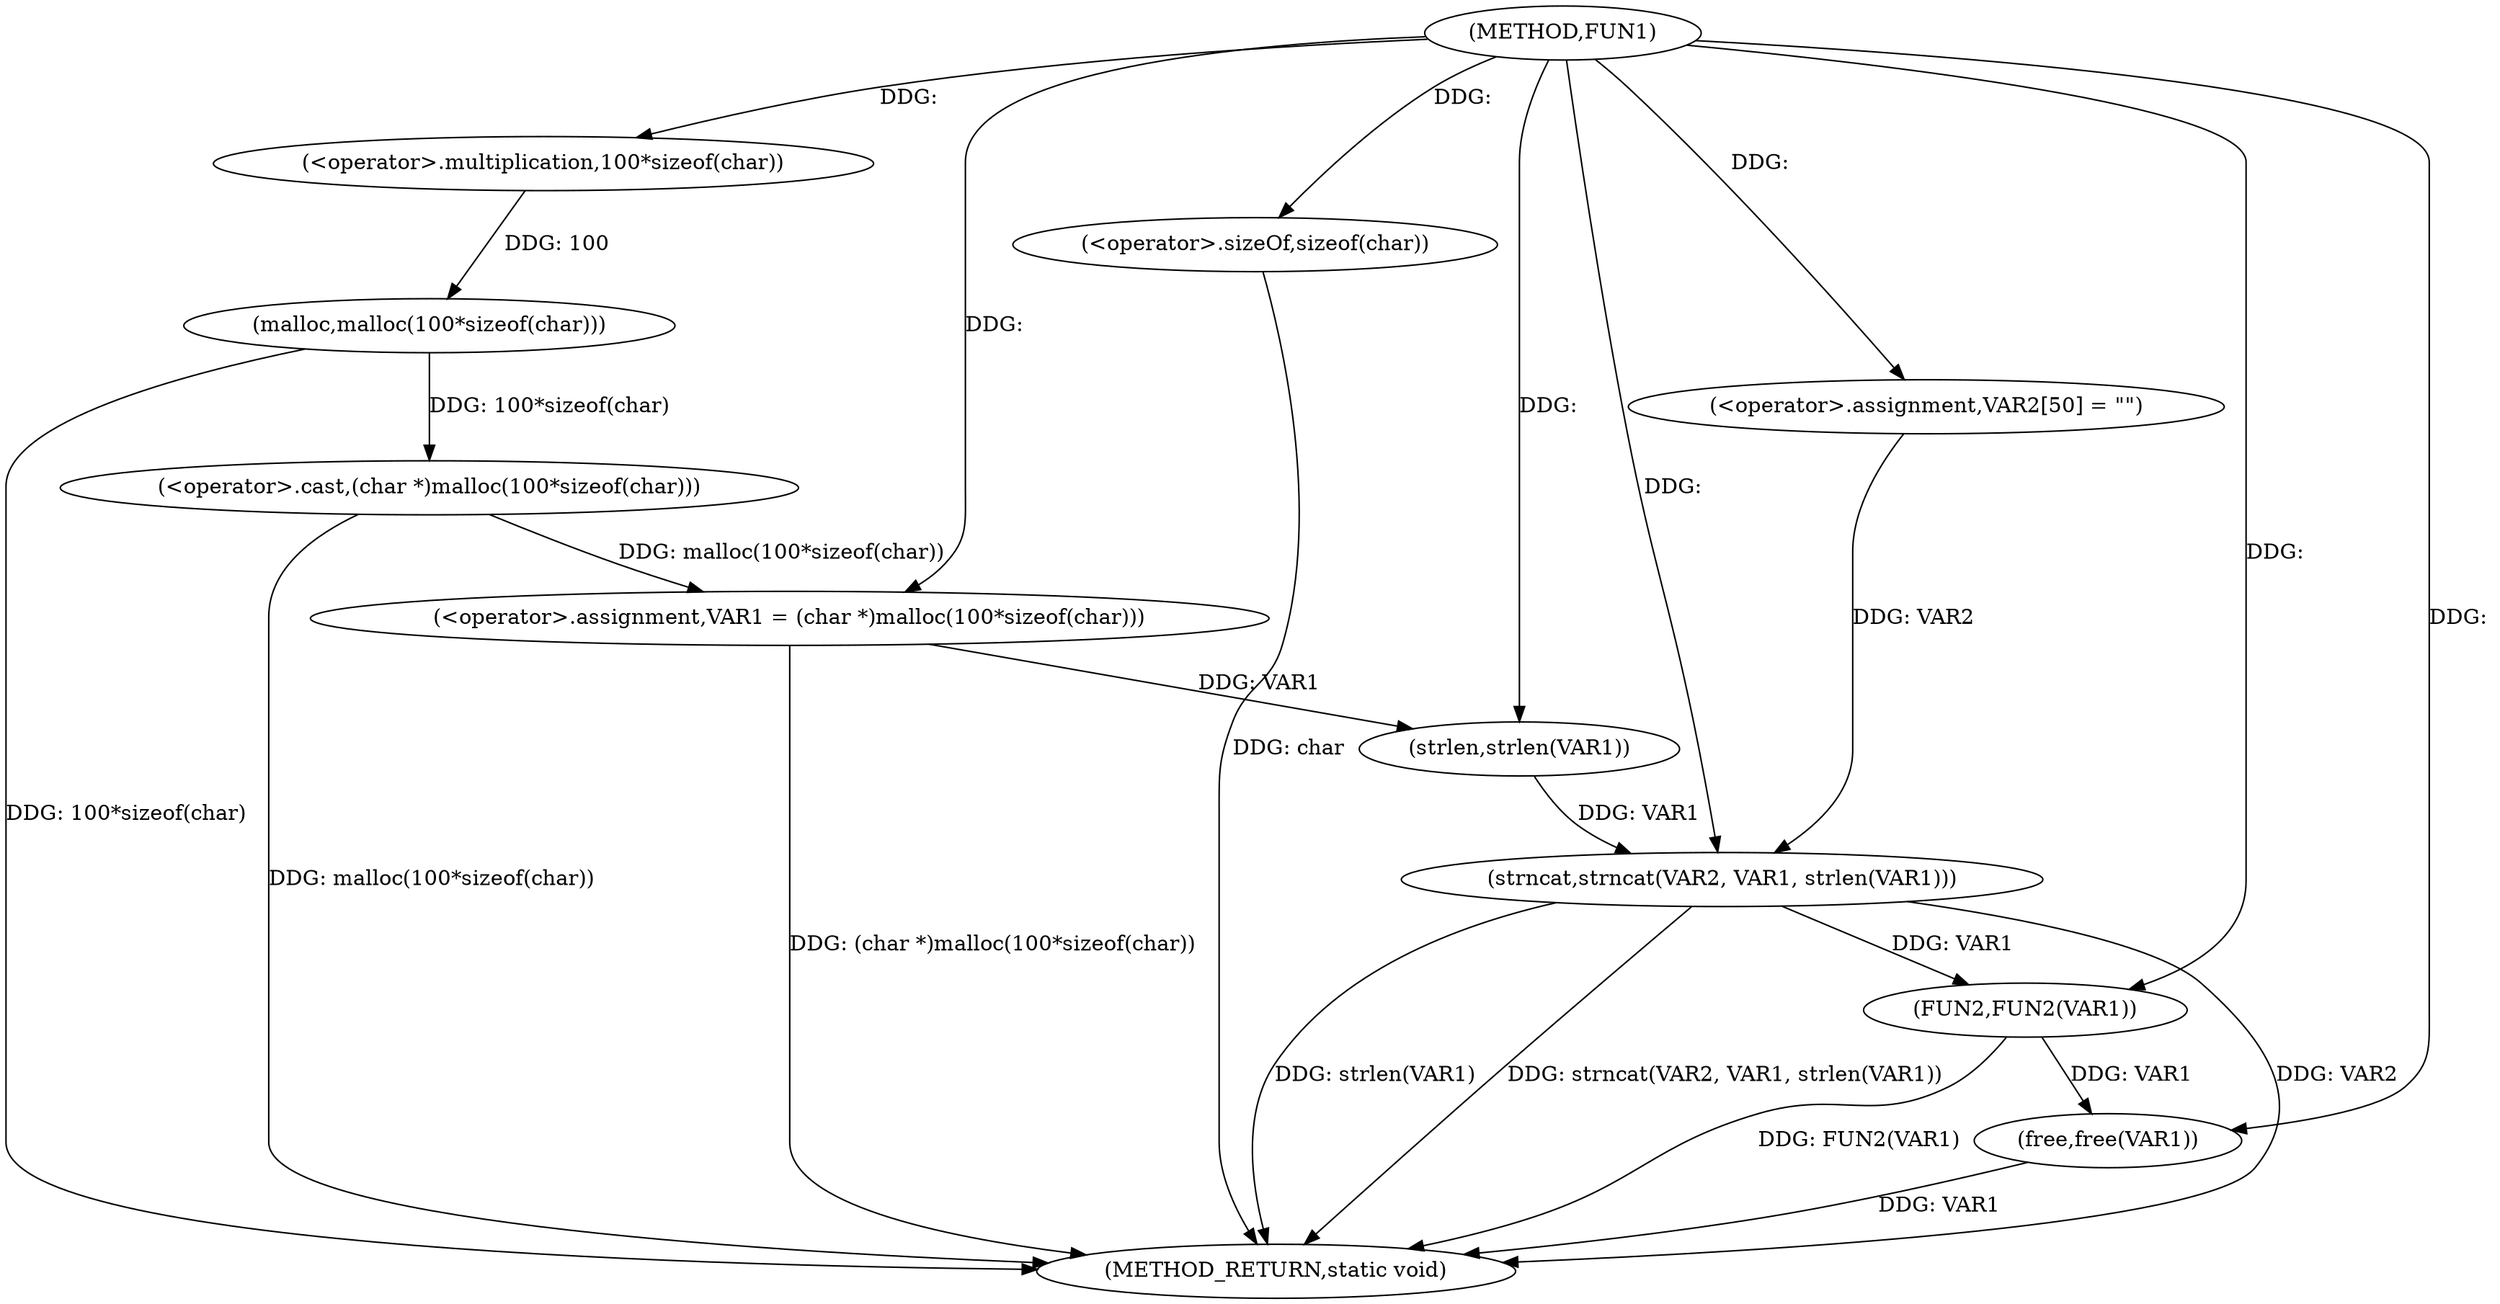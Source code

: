 digraph FUN1 {  
"1000100" [label = "(METHOD,FUN1)" ]
"1000126" [label = "(METHOD_RETURN,static void)" ]
"1000103" [label = "(<operator>.assignment,VAR1 = (char *)malloc(100*sizeof(char)))" ]
"1000105" [label = "(<operator>.cast,(char *)malloc(100*sizeof(char)))" ]
"1000107" [label = "(malloc,malloc(100*sizeof(char)))" ]
"1000108" [label = "(<operator>.multiplication,100*sizeof(char))" ]
"1000110" [label = "(<operator>.sizeOf,sizeof(char))" ]
"1000114" [label = "(<operator>.assignment,VAR2[50] = \"\")" ]
"1000117" [label = "(strncat,strncat(VAR2, VAR1, strlen(VAR1)))" ]
"1000120" [label = "(strlen,strlen(VAR1))" ]
"1000122" [label = "(FUN2,FUN2(VAR1))" ]
"1000124" [label = "(free,free(VAR1))" ]
  "1000117" -> "1000126"  [ label = "DDG: strncat(VAR2, VAR1, strlen(VAR1))"] 
  "1000124" -> "1000126"  [ label = "DDG: VAR1"] 
  "1000107" -> "1000126"  [ label = "DDG: 100*sizeof(char)"] 
  "1000105" -> "1000126"  [ label = "DDG: malloc(100*sizeof(char))"] 
  "1000103" -> "1000126"  [ label = "DDG: (char *)malloc(100*sizeof(char))"] 
  "1000117" -> "1000126"  [ label = "DDG: VAR2"] 
  "1000122" -> "1000126"  [ label = "DDG: FUN2(VAR1)"] 
  "1000110" -> "1000126"  [ label = "DDG: char"] 
  "1000117" -> "1000126"  [ label = "DDG: strlen(VAR1)"] 
  "1000105" -> "1000103"  [ label = "DDG: malloc(100*sizeof(char))"] 
  "1000100" -> "1000103"  [ label = "DDG: "] 
  "1000107" -> "1000105"  [ label = "DDG: 100*sizeof(char)"] 
  "1000108" -> "1000107"  [ label = "DDG: 100"] 
  "1000100" -> "1000108"  [ label = "DDG: "] 
  "1000100" -> "1000110"  [ label = "DDG: "] 
  "1000100" -> "1000114"  [ label = "DDG: "] 
  "1000114" -> "1000117"  [ label = "DDG: VAR2"] 
  "1000100" -> "1000117"  [ label = "DDG: "] 
  "1000120" -> "1000117"  [ label = "DDG: VAR1"] 
  "1000103" -> "1000120"  [ label = "DDG: VAR1"] 
  "1000100" -> "1000120"  [ label = "DDG: "] 
  "1000117" -> "1000122"  [ label = "DDG: VAR1"] 
  "1000100" -> "1000122"  [ label = "DDG: "] 
  "1000122" -> "1000124"  [ label = "DDG: VAR1"] 
  "1000100" -> "1000124"  [ label = "DDG: "] 
}

